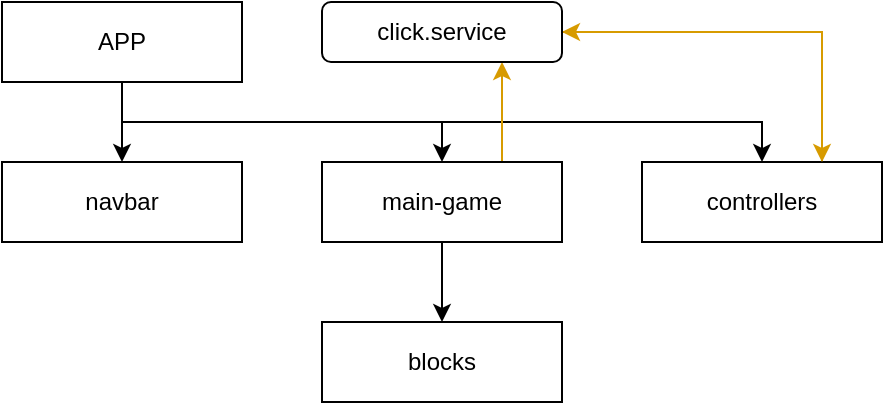 <mxfile version="18.0.1" type="device"><diagram id="C5RBs43oDa-KdzZeNtuy" name="Page-1"><mxGraphModel dx="306" dy="307" grid="1" gridSize="10" guides="1" tooltips="1" connect="1" arrows="1" fold="1" page="1" pageScale="1" pageWidth="827" pageHeight="1169" math="0" shadow="0"><root><mxCell id="WIyWlLk6GJQsqaUBKTNV-0"/><mxCell id="WIyWlLk6GJQsqaUBKTNV-1" parent="WIyWlLk6GJQsqaUBKTNV-0"/><mxCell id="GZro1oHm0Eg0ESRcgX4l-5" style="edgeStyle=orthogonalEdgeStyle;rounded=0;orthogonalLoop=1;jettySize=auto;html=1;entryX=0.5;entryY=0;entryDx=0;entryDy=0;" edge="1" parent="WIyWlLk6GJQsqaUBKTNV-1" source="GZro1oHm0Eg0ESRcgX4l-0" target="GZro1oHm0Eg0ESRcgX4l-1"><mxGeometry relative="1" as="geometry"/></mxCell><mxCell id="GZro1oHm0Eg0ESRcgX4l-6" style="edgeStyle=orthogonalEdgeStyle;rounded=0;orthogonalLoop=1;jettySize=auto;html=1;entryX=0.5;entryY=0;entryDx=0;entryDy=0;" edge="1" parent="WIyWlLk6GJQsqaUBKTNV-1" source="GZro1oHm0Eg0ESRcgX4l-0" target="GZro1oHm0Eg0ESRcgX4l-2"><mxGeometry relative="1" as="geometry"><Array as="points"><mxPoint x="220" y="140"/><mxPoint x="380" y="140"/></Array></mxGeometry></mxCell><mxCell id="GZro1oHm0Eg0ESRcgX4l-7" style="edgeStyle=orthogonalEdgeStyle;rounded=0;orthogonalLoop=1;jettySize=auto;html=1;" edge="1" parent="WIyWlLk6GJQsqaUBKTNV-1" source="GZro1oHm0Eg0ESRcgX4l-0" target="GZro1oHm0Eg0ESRcgX4l-3"><mxGeometry relative="1" as="geometry"><Array as="points"><mxPoint x="220" y="140"/><mxPoint x="540" y="140"/></Array></mxGeometry></mxCell><mxCell id="GZro1oHm0Eg0ESRcgX4l-0" value="APP" style="rounded=0;whiteSpace=wrap;html=1;" vertex="1" parent="WIyWlLk6GJQsqaUBKTNV-1"><mxGeometry x="160" y="80" width="120" height="40" as="geometry"/></mxCell><mxCell id="GZro1oHm0Eg0ESRcgX4l-1" value="navbar" style="rounded=0;whiteSpace=wrap;html=1;" vertex="1" parent="WIyWlLk6GJQsqaUBKTNV-1"><mxGeometry x="160" y="160" width="120" height="40" as="geometry"/></mxCell><mxCell id="GZro1oHm0Eg0ESRcgX4l-9" value="" style="edgeStyle=orthogonalEdgeStyle;rounded=0;orthogonalLoop=1;jettySize=auto;html=1;" edge="1" parent="WIyWlLk6GJQsqaUBKTNV-1" source="GZro1oHm0Eg0ESRcgX4l-2" target="GZro1oHm0Eg0ESRcgX4l-4"><mxGeometry relative="1" as="geometry"/></mxCell><mxCell id="GZro1oHm0Eg0ESRcgX4l-13" style="edgeStyle=orthogonalEdgeStyle;rounded=0;orthogonalLoop=1;jettySize=auto;html=1;exitX=0.75;exitY=0;exitDx=0;exitDy=0;entryX=0.75;entryY=1;entryDx=0;entryDy=0;fillColor=#ffe6cc;strokeColor=#d79b00;" edge="1" parent="WIyWlLk6GJQsqaUBKTNV-1" source="GZro1oHm0Eg0ESRcgX4l-2" target="GZro1oHm0Eg0ESRcgX4l-11"><mxGeometry relative="1" as="geometry"/></mxCell><mxCell id="GZro1oHm0Eg0ESRcgX4l-2" value="main-game" style="rounded=0;whiteSpace=wrap;html=1;" vertex="1" parent="WIyWlLk6GJQsqaUBKTNV-1"><mxGeometry x="320" y="160" width="120" height="40" as="geometry"/></mxCell><mxCell id="GZro1oHm0Eg0ESRcgX4l-15" style="edgeStyle=orthogonalEdgeStyle;rounded=0;orthogonalLoop=1;jettySize=auto;html=1;exitX=0.75;exitY=0;exitDx=0;exitDy=0;entryX=1;entryY=0.5;entryDx=0;entryDy=0;fillColor=#ffe6cc;strokeColor=#d79b00;" edge="1" parent="WIyWlLk6GJQsqaUBKTNV-1" source="GZro1oHm0Eg0ESRcgX4l-3" target="GZro1oHm0Eg0ESRcgX4l-11"><mxGeometry relative="1" as="geometry"/></mxCell><mxCell id="GZro1oHm0Eg0ESRcgX4l-3" value="controllers" style="rounded=0;whiteSpace=wrap;html=1;" vertex="1" parent="WIyWlLk6GJQsqaUBKTNV-1"><mxGeometry x="480" y="160" width="120" height="40" as="geometry"/></mxCell><mxCell id="GZro1oHm0Eg0ESRcgX4l-4" value="blocks" style="rounded=0;whiteSpace=wrap;html=1;" vertex="1" parent="WIyWlLk6GJQsqaUBKTNV-1"><mxGeometry x="320" y="240" width="120" height="40" as="geometry"/></mxCell><mxCell id="GZro1oHm0Eg0ESRcgX4l-14" style="edgeStyle=orthogonalEdgeStyle;rounded=0;orthogonalLoop=1;jettySize=auto;html=1;entryX=0.75;entryY=0;entryDx=0;entryDy=0;fillColor=#ffe6cc;strokeColor=#d79b00;" edge="1" parent="WIyWlLk6GJQsqaUBKTNV-1" source="GZro1oHm0Eg0ESRcgX4l-11" target="GZro1oHm0Eg0ESRcgX4l-3"><mxGeometry relative="1" as="geometry"/></mxCell><mxCell id="GZro1oHm0Eg0ESRcgX4l-11" value="click.service" style="rounded=1;whiteSpace=wrap;html=1;" vertex="1" parent="WIyWlLk6GJQsqaUBKTNV-1"><mxGeometry x="320" y="80" width="120" height="30" as="geometry"/></mxCell></root></mxGraphModel></diagram></mxfile>